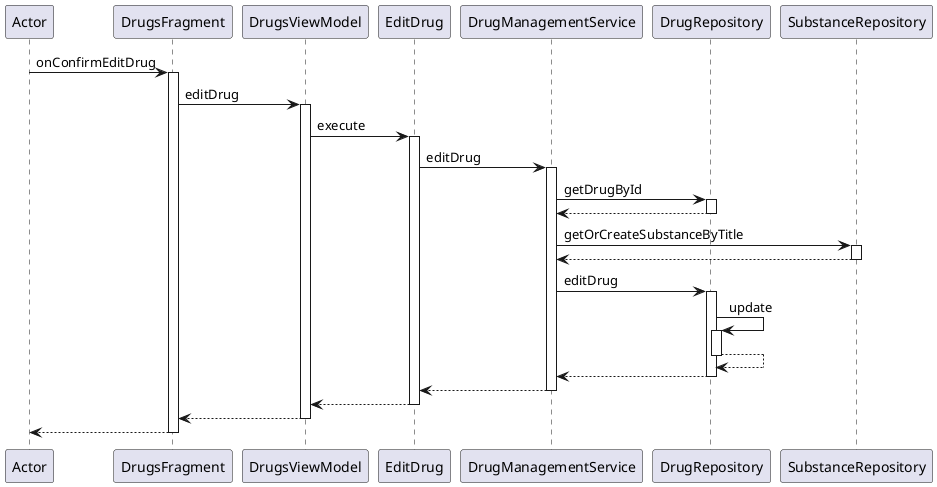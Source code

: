 @startuml
participant Actor
Actor -> DrugsFragment : onConfirmEditDrug
activate DrugsFragment
DrugsFragment -> DrugsViewModel : editDrug
activate DrugsViewModel
DrugsViewModel -> EditDrug : execute
activate EditDrug
EditDrug -> DrugManagementService : editDrug
activate DrugManagementService
DrugManagementService -> DrugRepository : getDrugById
activate DrugRepository
DrugRepository --> DrugManagementService
deactivate DrugRepository
DrugManagementService -> SubstanceRepository : getOrCreateSubstanceByTitle
activate SubstanceRepository
SubstanceRepository --> DrugManagementService
deactivate SubstanceRepository
DrugManagementService -> DrugRepository : editDrug
activate DrugRepository
DrugRepository -> DrugRepository : update
activate DrugRepository
DrugRepository --> DrugRepository
deactivate DrugRepository
DrugRepository --> DrugManagementService
deactivate DrugRepository
DrugManagementService --> EditDrug
deactivate DrugManagementService
EditDrug --> DrugsViewModel
deactivate EditDrug
DrugsViewModel --> DrugsFragment
deactivate DrugsViewModel
return
@enduml